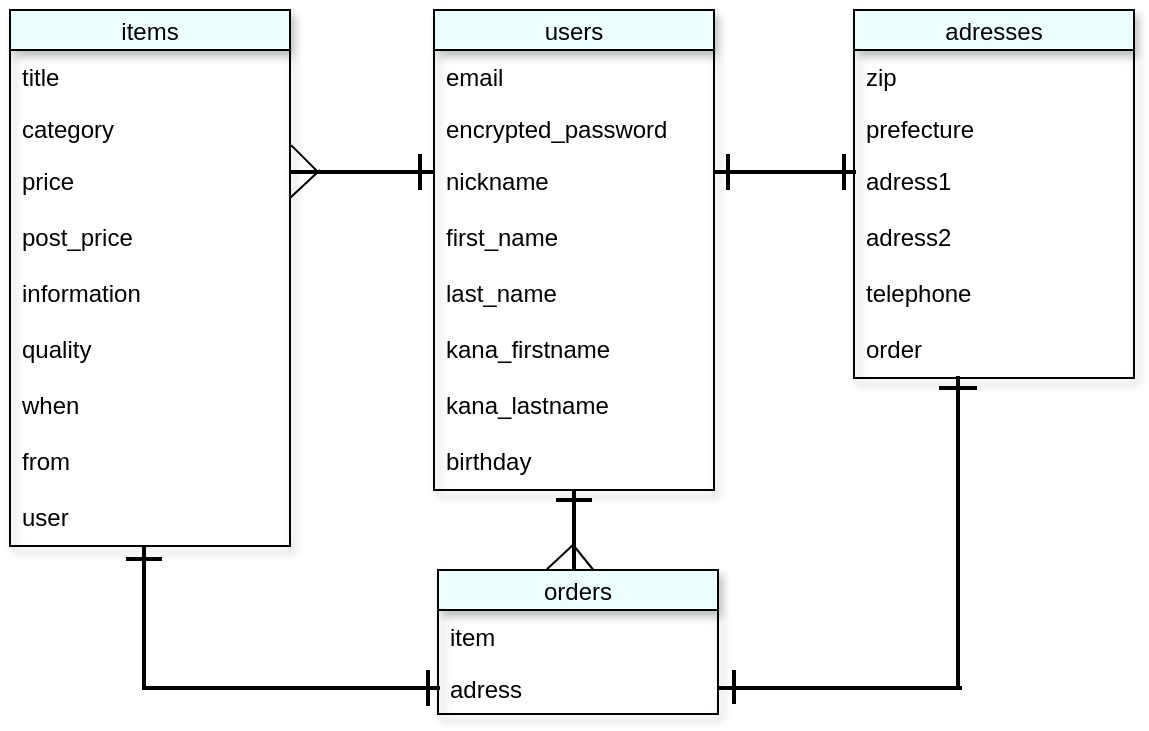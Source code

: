<mxfile>
    <diagram id="Gp5US3yYtr0SyiLsY0Lr" name="Страница 1">
        <mxGraphModel dx="837" dy="473" grid="0" gridSize="10" guides="1" tooltips="1" connect="1" arrows="1" fold="1" page="0" pageScale="1" pageWidth="827" pageHeight="1169" background="none" math="0" shadow="0">
            <root>
                <mxCell id="0"/>
                <mxCell id="1" parent="0"/>
                <mxCell id="50" value="items" style="swimlane;fontStyle=0;childLayout=stackLayout;horizontal=1;startSize=20;fillColor=#EDFFFE;horizontalStack=0;resizeParent=1;resizeParentMax=0;resizeLast=0;collapsible=1;marginBottom=0;shadow=1;" parent="1" vertex="1">
                    <mxGeometry x="28" y="80" width="140" height="268" as="geometry">
                        <mxRectangle x="70" y="80" width="60" height="26" as="alternateBounds"/>
                    </mxGeometry>
                </mxCell>
                <mxCell id="51" value="title" style="text;strokeColor=none;fillColor=none;align=left;verticalAlign=top;spacingLeft=4;spacingRight=4;overflow=hidden;rotatable=0;points=[[0,0.5],[1,0.5]];portConstraint=eastwest;" parent="50" vertex="1">
                    <mxGeometry y="20" width="140" height="26" as="geometry"/>
                </mxCell>
                <mxCell id="52" value="category" style="text;strokeColor=none;fillColor=none;align=left;verticalAlign=top;spacingLeft=4;spacingRight=4;overflow=hidden;rotatable=0;points=[[0,0.5],[1,0.5]];portConstraint=eastwest;" parent="50" vertex="1">
                    <mxGeometry y="46" width="140" height="26" as="geometry"/>
                </mxCell>
                <mxCell id="53" value="price" style="text;strokeColor=none;fillColor=none;align=left;verticalAlign=top;spacingLeft=4;spacingRight=4;overflow=hidden;rotatable=0;points=[[0,0.5],[1,0.5]];portConstraint=eastwest;" parent="50" vertex="1">
                    <mxGeometry y="72" width="140" height="28" as="geometry"/>
                </mxCell>
                <mxCell id="60" value="post_price" style="text;strokeColor=none;fillColor=none;align=left;verticalAlign=top;spacingLeft=4;spacingRight=4;overflow=hidden;rotatable=0;points=[[0,0.5],[1,0.5]];portConstraint=eastwest;" parent="50" vertex="1">
                    <mxGeometry y="100" width="140" height="28" as="geometry"/>
                </mxCell>
                <mxCell id="61" value="information" style="text;strokeColor=none;fillColor=none;align=left;verticalAlign=top;spacingLeft=4;spacingRight=4;overflow=hidden;rotatable=0;points=[[0,0.5],[1,0.5]];portConstraint=eastwest;" parent="50" vertex="1">
                    <mxGeometry y="128" width="140" height="28" as="geometry"/>
                </mxCell>
                <mxCell id="62" value="quality" style="text;strokeColor=none;fillColor=none;align=left;verticalAlign=top;spacingLeft=4;spacingRight=4;overflow=hidden;rotatable=0;points=[[0,0.5],[1,0.5]];portConstraint=eastwest;" parent="50" vertex="1">
                    <mxGeometry y="156" width="140" height="28" as="geometry"/>
                </mxCell>
                <mxCell id="63" value="when" style="text;strokeColor=none;fillColor=none;align=left;verticalAlign=top;spacingLeft=4;spacingRight=4;overflow=hidden;rotatable=0;points=[[0,0.5],[1,0.5]];portConstraint=eastwest;" parent="50" vertex="1">
                    <mxGeometry y="184" width="140" height="28" as="geometry"/>
                </mxCell>
                <mxCell id="64" value="from" style="text;strokeColor=none;fillColor=none;align=left;verticalAlign=top;spacingLeft=4;spacingRight=4;overflow=hidden;rotatable=0;points=[[0,0.5],[1,0.5]];portConstraint=eastwest;" parent="50" vertex="1">
                    <mxGeometry y="212" width="140" height="28" as="geometry"/>
                </mxCell>
                <mxCell id="65" value="user" style="text;strokeColor=none;fillColor=none;align=left;verticalAlign=top;spacingLeft=4;spacingRight=4;overflow=hidden;rotatable=0;points=[[0,0.5],[1,0.5]];portConstraint=eastwest;" parent="50" vertex="1">
                    <mxGeometry y="240" width="140" height="28" as="geometry"/>
                </mxCell>
                <mxCell id="66" value="users" style="swimlane;fontStyle=0;childLayout=stackLayout;horizontal=1;startSize=20;fillColor=#EDFFFE;horizontalStack=0;resizeParent=1;resizeParentMax=0;resizeLast=0;collapsible=1;marginBottom=0;shadow=1;" parent="1" vertex="1">
                    <mxGeometry x="240" y="80" width="140" height="240" as="geometry">
                        <mxRectangle x="70" y="80" width="60" height="26" as="alternateBounds"/>
                    </mxGeometry>
                </mxCell>
                <mxCell id="67" value="email" style="text;strokeColor=none;fillColor=none;align=left;verticalAlign=top;spacingLeft=4;spacingRight=4;overflow=hidden;rotatable=0;points=[[0,0.5],[1,0.5]];portConstraint=eastwest;" parent="66" vertex="1">
                    <mxGeometry y="20" width="140" height="26" as="geometry"/>
                </mxCell>
                <mxCell id="68" value="encrypted_password" style="text;strokeColor=none;fillColor=none;align=left;verticalAlign=top;spacingLeft=4;spacingRight=4;overflow=hidden;rotatable=0;points=[[0,0.5],[1,0.5]];portConstraint=eastwest;" parent="66" vertex="1">
                    <mxGeometry y="46" width="140" height="26" as="geometry"/>
                </mxCell>
                <mxCell id="69" value="nickname" style="text;strokeColor=none;fillColor=none;align=left;verticalAlign=top;spacingLeft=4;spacingRight=4;overflow=hidden;rotatable=0;points=[[0,0.5],[1,0.5]];portConstraint=eastwest;" parent="66" vertex="1">
                    <mxGeometry y="72" width="140" height="28" as="geometry"/>
                </mxCell>
                <mxCell id="70" value="first_name" style="text;strokeColor=none;fillColor=none;align=left;verticalAlign=top;spacingLeft=4;spacingRight=4;overflow=hidden;rotatable=0;points=[[0,0.5],[1,0.5]];portConstraint=eastwest;" parent="66" vertex="1">
                    <mxGeometry y="100" width="140" height="28" as="geometry"/>
                </mxCell>
                <mxCell id="71" value="last_name" style="text;strokeColor=none;fillColor=none;align=left;verticalAlign=top;spacingLeft=4;spacingRight=4;overflow=hidden;rotatable=0;points=[[0,0.5],[1,0.5]];portConstraint=eastwest;" parent="66" vertex="1">
                    <mxGeometry y="128" width="140" height="28" as="geometry"/>
                </mxCell>
                <mxCell id="72" value="kana_firstname" style="text;strokeColor=none;fillColor=none;align=left;verticalAlign=top;spacingLeft=4;spacingRight=4;overflow=hidden;rotatable=0;points=[[0,0.5],[1,0.5]];portConstraint=eastwest;" parent="66" vertex="1">
                    <mxGeometry y="156" width="140" height="28" as="geometry"/>
                </mxCell>
                <mxCell id="73" value="kana_lastname" style="text;strokeColor=none;fillColor=none;align=left;verticalAlign=top;spacingLeft=4;spacingRight=4;overflow=hidden;rotatable=0;points=[[0,0.5],[1,0.5]];portConstraint=eastwest;" parent="66" vertex="1">
                    <mxGeometry y="184" width="140" height="28" as="geometry"/>
                </mxCell>
                <mxCell id="74" value="birthday" style="text;strokeColor=none;fillColor=none;align=left;verticalAlign=top;spacingLeft=4;spacingRight=4;overflow=hidden;rotatable=0;points=[[0,0.5],[1,0.5]];portConstraint=eastwest;" parent="66" vertex="1">
                    <mxGeometry y="212" width="140" height="28" as="geometry"/>
                </mxCell>
                <mxCell id="86" value="adresses" style="swimlane;fontStyle=0;childLayout=stackLayout;horizontal=1;startSize=20;fillColor=#EDFFFE;horizontalStack=0;resizeParent=1;resizeParentMax=0;resizeLast=0;collapsible=1;marginBottom=0;shadow=1;" parent="1" vertex="1">
                    <mxGeometry x="450" y="80" width="140" height="184" as="geometry">
                        <mxRectangle x="70" y="80" width="60" height="26" as="alternateBounds"/>
                    </mxGeometry>
                </mxCell>
                <mxCell id="87" value="zip" style="text;strokeColor=none;fillColor=none;align=left;verticalAlign=top;spacingLeft=4;spacingRight=4;overflow=hidden;rotatable=0;points=[[0,0.5],[1,0.5]];portConstraint=eastwest;" parent="86" vertex="1">
                    <mxGeometry y="20" width="140" height="26" as="geometry"/>
                </mxCell>
                <mxCell id="88" value="prefecture" style="text;strokeColor=none;fillColor=none;align=left;verticalAlign=top;spacingLeft=4;spacingRight=4;overflow=hidden;rotatable=0;points=[[0,0.5],[1,0.5]];portConstraint=eastwest;" parent="86" vertex="1">
                    <mxGeometry y="46" width="140" height="26" as="geometry"/>
                </mxCell>
                <mxCell id="89" value="adress1" style="text;strokeColor=none;fillColor=none;align=left;verticalAlign=top;spacingLeft=4;spacingRight=4;overflow=hidden;rotatable=0;points=[[0,0.5],[1,0.5]];portConstraint=eastwest;" parent="86" vertex="1">
                    <mxGeometry y="72" width="140" height="28" as="geometry"/>
                </mxCell>
                <mxCell id="94" value="adress2" style="text;strokeColor=none;fillColor=none;align=left;verticalAlign=top;spacingLeft=4;spacingRight=4;overflow=hidden;rotatable=0;points=[[0,0.5],[1,0.5]];portConstraint=eastwest;" parent="86" vertex="1">
                    <mxGeometry y="100" width="140" height="28" as="geometry"/>
                </mxCell>
                <mxCell id="95" value="telephone" style="text;strokeColor=none;fillColor=none;align=left;verticalAlign=top;spacingLeft=4;spacingRight=4;overflow=hidden;rotatable=0;points=[[0,0.5],[1,0.5]];portConstraint=eastwest;" parent="86" vertex="1">
                    <mxGeometry y="128" width="140" height="28" as="geometry"/>
                </mxCell>
                <mxCell id="96" value="order&#10;" style="text;strokeColor=none;fillColor=none;align=left;verticalAlign=top;spacingLeft=4;spacingRight=4;overflow=hidden;rotatable=0;points=[[0,0.5],[1,0.5]];portConstraint=eastwest;" parent="86" vertex="1">
                    <mxGeometry y="156" width="140" height="28" as="geometry"/>
                </mxCell>
                <mxCell id="97" value="orders" style="swimlane;fontStyle=0;childLayout=stackLayout;horizontal=1;startSize=20;fillColor=#EDFFFE;horizontalStack=0;resizeParent=1;resizeParentMax=0;resizeLast=0;collapsible=1;marginBottom=0;shadow=1;" parent="1" vertex="1">
                    <mxGeometry x="242" y="360" width="140" height="72" as="geometry">
                        <mxRectangle x="70" y="80" width="60" height="26" as="alternateBounds"/>
                    </mxGeometry>
                </mxCell>
                <mxCell id="181" value="" style="endArrow=none;html=1;entryX=0.555;entryY=0;entryDx=0;entryDy=0;entryPerimeter=0;" parent="97" target="97" edge="1">
                    <mxGeometry width="50" height="50" relative="1" as="geometry">
                        <mxPoint x="68" y="-12" as="sourcePoint"/>
                        <mxPoint x="78" y="-4" as="targetPoint"/>
                    </mxGeometry>
                </mxCell>
                <mxCell id="98" value="item" style="text;strokeColor=none;fillColor=none;align=left;verticalAlign=top;spacingLeft=4;spacingRight=4;overflow=hidden;rotatable=0;points=[[0,0.5],[1,0.5]];portConstraint=eastwest;" parent="97" vertex="1">
                    <mxGeometry y="20" width="140" height="26" as="geometry"/>
                </mxCell>
                <mxCell id="99" value="adress" style="text;strokeColor=none;fillColor=none;align=left;verticalAlign=top;spacingLeft=4;spacingRight=4;overflow=hidden;rotatable=0;points=[[0,0.5],[1,0.5]];portConstraint=eastwest;" parent="97" vertex="1">
                    <mxGeometry y="46" width="140" height="26" as="geometry"/>
                </mxCell>
                <mxCell id="168" value="" style="line;strokeWidth=2;html=1;" parent="1" vertex="1">
                    <mxGeometry x="168" y="156" width="72" height="10" as="geometry"/>
                </mxCell>
                <mxCell id="169" value="" style="line;strokeWidth=2;html=1;" parent="1" vertex="1">
                    <mxGeometry x="380" y="156" width="71" height="10" as="geometry"/>
                </mxCell>
                <mxCell id="171" value="" style="line;strokeWidth=2;direction=south;html=1;" parent="1" vertex="1">
                    <mxGeometry x="305" y="320" width="10" height="40" as="geometry"/>
                </mxCell>
                <mxCell id="174" value="" style="line;strokeWidth=2;direction=south;html=1;" parent="1" vertex="1">
                    <mxGeometry x="90" y="348" width="10" height="72" as="geometry"/>
                </mxCell>
                <mxCell id="175" value="" style="line;strokeWidth=2;html=1;" parent="1" vertex="1">
                    <mxGeometry x="95" y="414" width="148" height="10" as="geometry"/>
                </mxCell>
                <mxCell id="176" value="" style="endArrow=none;html=1;" parent="1" edge="1">
                    <mxGeometry width="50" height="50" relative="1" as="geometry">
                        <mxPoint x="168" y="174" as="sourcePoint"/>
                        <mxPoint x="183" y="160" as="targetPoint"/>
                    </mxGeometry>
                </mxCell>
                <mxCell id="177" value="" style="endArrow=none;html=1;entryX=1.004;entryY=0.83;entryDx=0;entryDy=0;entryPerimeter=0;" parent="1" target="52" edge="1">
                    <mxGeometry width="50" height="50" relative="1" as="geometry">
                        <mxPoint x="182" y="161" as="sourcePoint"/>
                        <mxPoint x="294" y="151" as="targetPoint"/>
                    </mxGeometry>
                </mxCell>
                <mxCell id="178" value="" style="endArrow=none;html=1;exitX=0.389;exitY=-0.005;exitDx=0;exitDy=0;exitPerimeter=0;" parent="1" source="97" edge="1">
                    <mxGeometry width="50" height="50" relative="1" as="geometry">
                        <mxPoint x="289" y="366" as="sourcePoint"/>
                        <mxPoint x="310" y="347" as="targetPoint"/>
                    </mxGeometry>
                </mxCell>
                <mxCell id="182" value="" style="line;strokeWidth=2;direction=south;html=1;" parent="1" vertex="1">
                    <mxGeometry x="228" y="152" width="10" height="18" as="geometry"/>
                </mxCell>
                <mxCell id="184" value="" style="line;strokeWidth=2;direction=south;html=1;" parent="1" vertex="1">
                    <mxGeometry x="382" y="152" width="10" height="18" as="geometry"/>
                </mxCell>
                <mxCell id="185" value="" style="line;strokeWidth=2;direction=south;html=1;" parent="1" vertex="1">
                    <mxGeometry x="440" y="152" width="10" height="18" as="geometry"/>
                </mxCell>
                <mxCell id="190" value="" style="line;strokeWidth=2;html=1;" parent="1" vertex="1">
                    <mxGeometry x="86" y="337" width="18" height="35" as="geometry"/>
                </mxCell>
                <mxCell id="194" value="" style="line;strokeWidth=2;direction=south;html=1;" parent="1" vertex="1">
                    <mxGeometry x="232" y="410" width="10" height="18" as="geometry"/>
                </mxCell>
                <mxCell id="195" value="" style="line;strokeWidth=2;html=1;" parent="1" vertex="1">
                    <mxGeometry x="301" y="320" width="18" height="10" as="geometry"/>
                </mxCell>
                <mxCell id="199" value="" style="line;strokeWidth=2;html=1;" vertex="1" parent="1">
                    <mxGeometry x="382" y="414" width="122" height="10" as="geometry"/>
                </mxCell>
                <mxCell id="201" value="" style="line;strokeWidth=2;direction=south;html=1;" vertex="1" parent="1">
                    <mxGeometry x="497" y="263" width="10" height="157" as="geometry"/>
                </mxCell>
                <mxCell id="202" value="" style="line;strokeWidth=2;html=1;" vertex="1" parent="1">
                    <mxGeometry x="492.5" y="264" width="19" height="10" as="geometry"/>
                </mxCell>
                <mxCell id="203" value="" style="line;strokeWidth=2;direction=south;html=1;" vertex="1" parent="1">
                    <mxGeometry x="385" y="410" width="10" height="17" as="geometry"/>
                </mxCell>
            </root>
        </mxGraphModel>
    </diagram>
</mxfile>